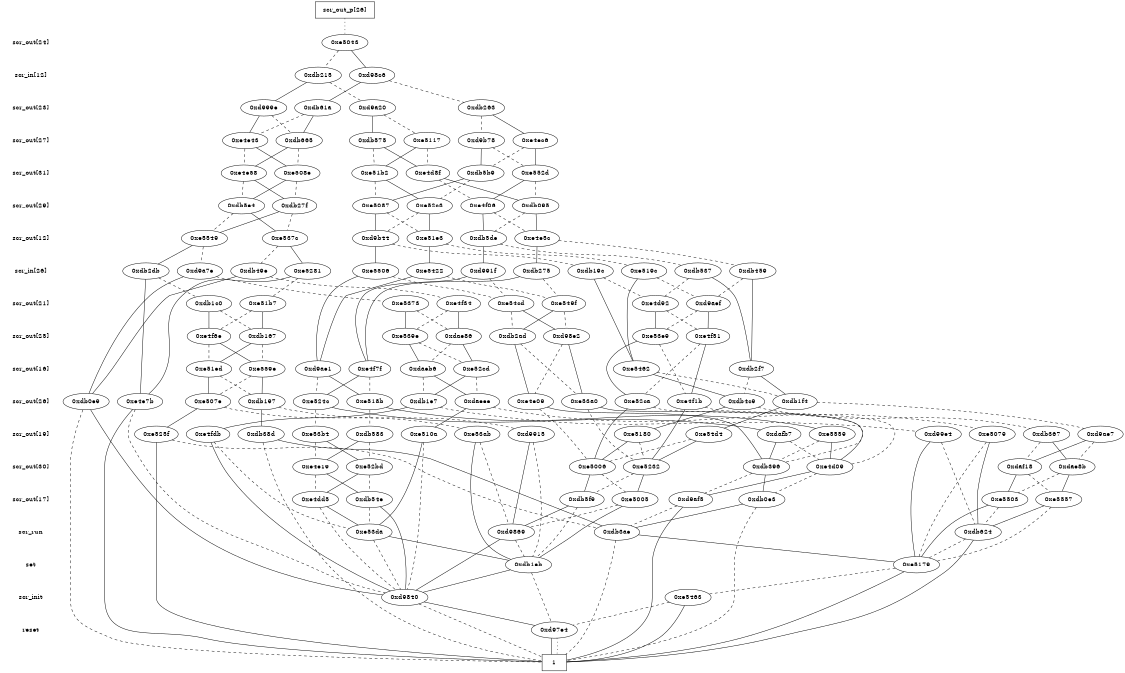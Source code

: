 digraph "DD" {
size = "7.5,10"
center = true;
edge [dir = none];
{ node [shape = plaintext];
  edge [style = invis];
  "CONST NODES" [style = invis];
" scr_out[24] " -> " scr_in[12] " -> " scr_out[23] " -> " scr_out[27] " -> " scr_out[31] " -> " scr_out[29] " -> " scr_out[12] " -> " scr_in[26] " -> " scr_out[21] " -> " scr_out[25] " -> " scr_out[16] " -> " scr_out[26] " -> " scr_out[19] " -> " scr_out[30] " -> " scr_out[17] " -> " scr_run " -> " set " -> " scr_init " -> " reset " -> "CONST NODES"; 
}
{ rank = same; node [shape = box]; edge [style = invis];
"  scr_out_p[26]  "; }
{ rank = same; " scr_out[24] ";
"0xe5043";
}
{ rank = same; " scr_in[12] ";
"0xd98c6";
"0xdb215";
}
{ rank = same; " scr_out[23] ";
"0xd999e";
"0xdb61a";
"0xdb263";
"0xd9a20";
}
{ rank = same; " scr_out[27] ";
"0xdb665";
"0xe4e43";
"0xe4ec6";
"0xe5117";
"0xd9b78";
"0xdb575";
}
{ rank = same; " scr_out[31] ";
"0xdb5b9";
"0xe4d8f";
"0xe552d";
"0xe508e";
"0xe4e58";
"0xe51b2";
}
{ rank = same; " scr_out[29] ";
"0xdb095";
"0xe52c3";
"0xe5087";
"0xe4f06";
"0xdb27f";
"0xdb5e4";
}
{ rank = same; " scr_out[12] ";
"0xe537c";
"0xdb5de";
"0xd9b44";
"0xe5549";
"0xe51e3";
"0xe4e5c";
}
{ rank = same; " scr_in[26] ";
"0xe5506";
"0xd9a7e";
"0xe5281";
"0xe519c";
"0xdb275";
"0xdb459";
"0xdb19c";
"0xdb537";
"0xe5422";
"0xdb2db";
"0xdb49e";
"0xd991f";
}
{ rank = same; " scr_out[21] ";
"0xe54cd";
"0xe549f";
"0xe51b7";
"0xe5373";
"0xe4d92";
"0xd9aef";
"0xe4f34";
"0xdb1c0";
}
{ rank = same; " scr_out[25] ";
"0xe53e9";
"0xdb2ad";
"0xdae86";
"0xe4f6e";
"0xd98e2";
"0xdb167";
"0xe539e";
"0xe4f51";
}
{ rank = same; " scr_out[16] ";
"0xe51ed";
"0xe52cd";
"0xe4f7f";
"0xd9ae1";
"0xdaeb6";
"0xdb2f7";
"0xe5462";
"0xe559e";
}
{ rank = same; " scr_out[26] ";
"0xe52ca";
"0xdaeee";
"0xe53a0";
"0xdb4c9";
"0xe507e";
"0xe524c";
"0xdb1e7";
"0xdb197";
"0xe4f1b";
"0xe518b";
"0xdb0e9";
"0xdb1f4";
"0xe4e09";
"0xe4e7b";
}
{ rank = same; " scr_out[19] ";
"0xd99e4";
"0xe525f";
"0xe510a";
"0xe53b4";
"0xd9915";
"0xdb38d";
"0xe5559";
"0xd9ae7";
"0xe54d4";
"0xdafb7";
"0xdb583";
"0xe53ab";
"0xe4fdb";
"0xe5180";
"0xdb367";
"0xe5079";
}
{ rank = same; " scr_out[30] ";
"0xe4e19";
"0xdae8b";
"0xe52bd";
"0xe5006";
"0xdb396";
"0xdaf18";
"0xe4d09";
"0xe5232";
}
{ rank = same; " scr_out[17] ";
"0xe5503";
"0xd9af5";
"0xe4dd5";
"0xdb5f9";
"0xdb0e3";
"0xe5005";
"0xdb54e";
"0xe5557";
}
{ rank = same; " scr_run ";
"0xe53da";
"0xdb3ae";
"0xd9869";
"0xdb624";
}
{ rank = same; " set ";
"0xe5179";
"0xdb1eb";
}
{ rank = same; " scr_init ";
"0xe5463";
"0xd9840";
}
{ rank = same; " reset ";
"0xd97e4";
}
{ rank = same; "CONST NODES";
{ node [shape = box]; "0xd979d";
}
}
"  scr_out_p[26]  " -> "0xe5043" [style = dotted];
"0xe5043" -> "0xd98c6";
"0xe5043" -> "0xdb215" [style = dashed];
"0xd98c6" -> "0xdb61a";
"0xd98c6" -> "0xdb263" [style = dashed];
"0xdb215" -> "0xd999e";
"0xdb215" -> "0xd9a20" [style = dashed];
"0xd999e" -> "0xe4e43";
"0xd999e" -> "0xdb665" [style = dashed];
"0xdb61a" -> "0xdb665";
"0xdb61a" -> "0xe4e43" [style = dashed];
"0xdb263" -> "0xe4ec6";
"0xdb263" -> "0xd9b78" [style = dashed];
"0xd9a20" -> "0xdb575";
"0xd9a20" -> "0xe5117" [style = dashed];
"0xdb665" -> "0xe4e58";
"0xdb665" -> "0xe508e" [style = dashed];
"0xe4e43" -> "0xe508e";
"0xe4e43" -> "0xe4e58" [style = dashed];
"0xe4ec6" -> "0xe552d";
"0xe4ec6" -> "0xdb5b9" [style = dashed];
"0xe5117" -> "0xe51b2";
"0xe5117" -> "0xe4d8f" [style = dashed];
"0xd9b78" -> "0xdb5b9";
"0xd9b78" -> "0xe552d" [style = dashed];
"0xdb575" -> "0xe4d8f";
"0xdb575" -> "0xe51b2" [style = dashed];
"0xdb5b9" -> "0xe5087";
"0xdb5b9" -> "0xe52c3" [style = dashed];
"0xe4d8f" -> "0xdb095";
"0xe4d8f" -> "0xe4f06" [style = dashed];
"0xe552d" -> "0xe4f06";
"0xe552d" -> "0xdb095" [style = dashed];
"0xe508e" -> "0xdb5e4";
"0xe508e" -> "0xdb27f" [style = dashed];
"0xe4e58" -> "0xdb27f";
"0xe4e58" -> "0xdb5e4" [style = dashed];
"0xe51b2" -> "0xe52c3";
"0xe51b2" -> "0xe5087" [style = dashed];
"0xdb095" -> "0xe4e5c";
"0xdb095" -> "0xdb5de" [style = dashed];
"0xe52c3" -> "0xe51e3";
"0xe52c3" -> "0xd9b44" [style = dashed];
"0xe5087" -> "0xd9b44";
"0xe5087" -> "0xe51e3" [style = dashed];
"0xe4f06" -> "0xdb5de";
"0xe4f06" -> "0xe4e5c" [style = dashed];
"0xdb27f" -> "0xe5549";
"0xdb27f" -> "0xe537c" [style = dashed];
"0xdb5e4" -> "0xe537c";
"0xdb5e4" -> "0xe5549" [style = dashed];
"0xe537c" -> "0xe5281";
"0xe537c" -> "0xdb49e" [style = dashed];
"0xdb5de" -> "0xd991f";
"0xdb5de" -> "0xdb537" [style = dashed];
"0xd9b44" -> "0xe5506";
"0xd9b44" -> "0xdb19c" [style = dashed];
"0xe5549" -> "0xdb2db";
"0xe5549" -> "0xd9a7e" [style = dashed];
"0xe51e3" -> "0xe5422";
"0xe51e3" -> "0xe519c" [style = dashed];
"0xe4e5c" -> "0xdb275";
"0xe4e5c" -> "0xdb459" [style = dashed];
"0xe5506" -> "0xd9ae1";
"0xe5506" -> "0xe54cd" [style = dashed];
"0xd9a7e" -> "0xdb0e9";
"0xd9a7e" -> "0xe5373" [style = dashed];
"0xe5281" -> "0xe4e7b";
"0xe5281" -> "0xe51b7" [style = dashed];
"0xe519c" -> "0xe5462";
"0xe519c" -> "0xd9aef" [style = dashed];
"0xdb275" -> "0xe4f7f";
"0xdb275" -> "0xe549f" [style = dashed];
"0xdb459" -> "0xdb2f7";
"0xdb459" -> "0xd9aef" [style = dashed];
"0xdb19c" -> "0xe5462";
"0xdb19c" -> "0xe4d92" [style = dashed];
"0xdb537" -> "0xdb2f7";
"0xdb537" -> "0xe4d92" [style = dashed];
"0xe5422" -> "0xd9ae1";
"0xe5422" -> "0xe549f" [style = dashed];
"0xdb2db" -> "0xe4e7b";
"0xdb2db" -> "0xdb1c0" [style = dashed];
"0xdb49e" -> "0xdb0e9";
"0xdb49e" -> "0xe4f34" [style = dashed];
"0xd991f" -> "0xe4f7f";
"0xd991f" -> "0xe54cd" [style = dashed];
"0xe54cd" -> "0xd98e2";
"0xe54cd" -> "0xdb2ad" [style = dashed];
"0xe549f" -> "0xdb2ad";
"0xe549f" -> "0xd98e2" [style = dashed];
"0xe51b7" -> "0xdb167";
"0xe51b7" -> "0xe4f6e" [style = dashed];
"0xe5373" -> "0xe539e";
"0xe5373" -> "0xdae86" [style = dashed];
"0xe4d92" -> "0xe53e9";
"0xe4d92" -> "0xe4f51" [style = dashed];
"0xd9aef" -> "0xe4f51";
"0xd9aef" -> "0xe53e9" [style = dashed];
"0xe4f34" -> "0xdae86";
"0xe4f34" -> "0xe539e" [style = dashed];
"0xdb1c0" -> "0xe4f6e";
"0xdb1c0" -> "0xdb167" [style = dashed];
"0xe53e9" -> "0xe52ca";
"0xe53e9" -> "0xe4f1b" [style = dashed];
"0xdb2ad" -> "0xe4e09";
"0xdb2ad" -> "0xe53a0" [style = dashed];
"0xdae86" -> "0xe52cd";
"0xdae86" -> "0xdaeb6" [style = dashed];
"0xe4f6e" -> "0xe559e";
"0xe4f6e" -> "0xe51ed" [style = dashed];
"0xd98e2" -> "0xe53a0";
"0xd98e2" -> "0xe4e09" [style = dashed];
"0xdb167" -> "0xe51ed";
"0xdb167" -> "0xe559e" [style = dashed];
"0xe539e" -> "0xdaeb6";
"0xe539e" -> "0xe52cd" [style = dashed];
"0xe4f51" -> "0xe4f1b";
"0xe4f51" -> "0xe52ca" [style = dashed];
"0xe51ed" -> "0xe507e";
"0xe51ed" -> "0xdb197" [style = dashed];
"0xe52cd" -> "0xdb1e7";
"0xe52cd" -> "0xdaeee" [style = dashed];
"0xe4f7f" -> "0xe524c";
"0xe4f7f" -> "0xe518b" [style = dashed];
"0xd9ae1" -> "0xe518b";
"0xd9ae1" -> "0xe524c" [style = dashed];
"0xdaeb6" -> "0xdaeee";
"0xdaeb6" -> "0xdb1e7" [style = dashed];
"0xdb2f7" -> "0xdb1f4";
"0xdb2f7" -> "0xdb4c9" [style = dashed];
"0xe5462" -> "0xdb4c9";
"0xe5462" -> "0xdb1f4" [style = dashed];
"0xe559e" -> "0xdb197";
"0xe559e" -> "0xe507e" [style = dashed];
"0xe52ca" -> "0xe5006";
"0xe52ca" -> "0xdb396" [style = dashed];
"0xdaeee" -> "0xe510a";
"0xdaeee" -> "0xe5079" [style = dashed];
"0xe53a0" -> "0xe4d09";
"0xe53a0" -> "0xe5232" [style = dashed];
"0xdb4c9" -> "0xe5180";
"0xdb4c9" -> "0xdb367" [style = dashed];
"0xe507e" -> "0xe525f";
"0xe507e" -> "0xe53ab" [style = dashed];
"0xe524c" -> "0xdafb7";
"0xe524c" -> "0xe53b4" [style = dashed];
"0xdb1e7" -> "0xe4fdb";
"0xdb1e7" -> "0xd99e4" [style = dashed];
"0xdb197" -> "0xdb38d";
"0xdb197" -> "0xd9915" [style = dashed];
"0xe4f1b" -> "0xe5232";
"0xe4f1b" -> "0xe4d09" [style = dashed];
"0xe518b" -> "0xe5559";
"0xe518b" -> "0xdb583" [style = dashed];
"0xdb0e9" -> "0xd9840";
"0xdb0e9" -> "0xd979d" [style = dashed];
"0xdb1f4" -> "0xe54d4";
"0xdb1f4" -> "0xd9ae7" [style = dashed];
"0xe4e09" -> "0xdb396";
"0xe4e09" -> "0xe5006" [style = dashed];
"0xe4e7b" -> "0xd979d";
"0xe4e7b" -> "0xd9840" [style = dashed];
"0xd99e4" -> "0xe5179";
"0xd99e4" -> "0xdb624" [style = dashed];
"0xe525f" -> "0xd979d";
"0xe525f" -> "0xdb3ae" [style = dashed];
"0xe510a" -> "0xe53da";
"0xe510a" -> "0xd9840" [style = dashed];
"0xe53b4" -> "0xe52bd";
"0xe53b4" -> "0xe4e19" [style = dashed];
"0xd9915" -> "0xd9869";
"0xd9915" -> "0xdb1eb" [style = dashed];
"0xdb38d" -> "0xdb3ae";
"0xdb38d" -> "0xd979d" [style = dashed];
"0xe5559" -> "0xe4d09";
"0xe5559" -> "0xdb396" [style = dashed];
"0xd9ae7" -> "0xdaf18";
"0xd9ae7" -> "0xdae8b" [style = dashed];
"0xe54d4" -> "0xe5232";
"0xe54d4" -> "0xe5006" [style = dashed];
"0xdafb7" -> "0xdb396";
"0xdafb7" -> "0xe4d09" [style = dashed];
"0xdb583" -> "0xe4e19";
"0xdb583" -> "0xe52bd" [style = dashed];
"0xe53ab" -> "0xdb1eb";
"0xe53ab" -> "0xd9869" [style = dashed];
"0xe4fdb" -> "0xd9840";
"0xe4fdb" -> "0xe53da" [style = dashed];
"0xe5180" -> "0xe5006";
"0xe5180" -> "0xe5232" [style = dashed];
"0xdb367" -> "0xdae8b";
"0xdb367" -> "0xdaf18" [style = dashed];
"0xe5079" -> "0xdb624";
"0xe5079" -> "0xe5179" [style = dashed];
"0xe4e19" -> "0xdb54e";
"0xe4e19" -> "0xe4dd5" [style = dashed];
"0xdae8b" -> "0xe5557";
"0xdae8b" -> "0xe5503" [style = dashed];
"0xe52bd" -> "0xe4dd5";
"0xe52bd" -> "0xdb54e" [style = dashed];
"0xe5006" -> "0xdb5f9";
"0xe5006" -> "0xe5005" [style = dashed];
"0xdb396" -> "0xdb0e3";
"0xdb396" -> "0xd9af5" [style = dashed];
"0xdaf18" -> "0xe5503";
"0xdaf18" -> "0xe5557" [style = dashed];
"0xe4d09" -> "0xd9af5";
"0xe4d09" -> "0xdb0e3" [style = dashed];
"0xe5232" -> "0xe5005";
"0xe5232" -> "0xdb5f9" [style = dashed];
"0xe5503" -> "0xe5179";
"0xe5503" -> "0xdb624" [style = dashed];
"0xd9af5" -> "0xd979d";
"0xd9af5" -> "0xdb3ae" [style = dashed];
"0xe4dd5" -> "0xe53da";
"0xe4dd5" -> "0xd9840" [style = dashed];
"0xdb5f9" -> "0xd9869";
"0xdb5f9" -> "0xdb1eb" [style = dashed];
"0xdb0e3" -> "0xdb3ae";
"0xdb0e3" -> "0xd979d" [style = dashed];
"0xe5005" -> "0xdb1eb";
"0xe5005" -> "0xd9869" [style = dashed];
"0xdb54e" -> "0xd9840";
"0xdb54e" -> "0xe53da" [style = dashed];
"0xe5557" -> "0xdb624";
"0xe5557" -> "0xe5179" [style = dashed];
"0xe53da" -> "0xdb1eb";
"0xe53da" -> "0xd9840" [style = dashed];
"0xdb3ae" -> "0xe5179";
"0xdb3ae" -> "0xd979d" [style = dashed];
"0xd9869" -> "0xd9840";
"0xd9869" -> "0xdb1eb" [style = dashed];
"0xdb624" -> "0xd979d";
"0xdb624" -> "0xe5179" [style = dashed];
"0xe5179" -> "0xd979d";
"0xe5179" -> "0xe5463" [style = dashed];
"0xdb1eb" -> "0xd9840";
"0xdb1eb" -> "0xd97e4" [style = dashed];
"0xe5463" -> "0xd979d";
"0xe5463" -> "0xd97e4" [style = dashed];
"0xd9840" -> "0xd97e4";
"0xd9840" -> "0xd979d" [style = dashed];
"0xd97e4" -> "0xd979d";
"0xd97e4" -> "0xd979d" [style = dotted];
"0xd979d" [label = "1"];
}

